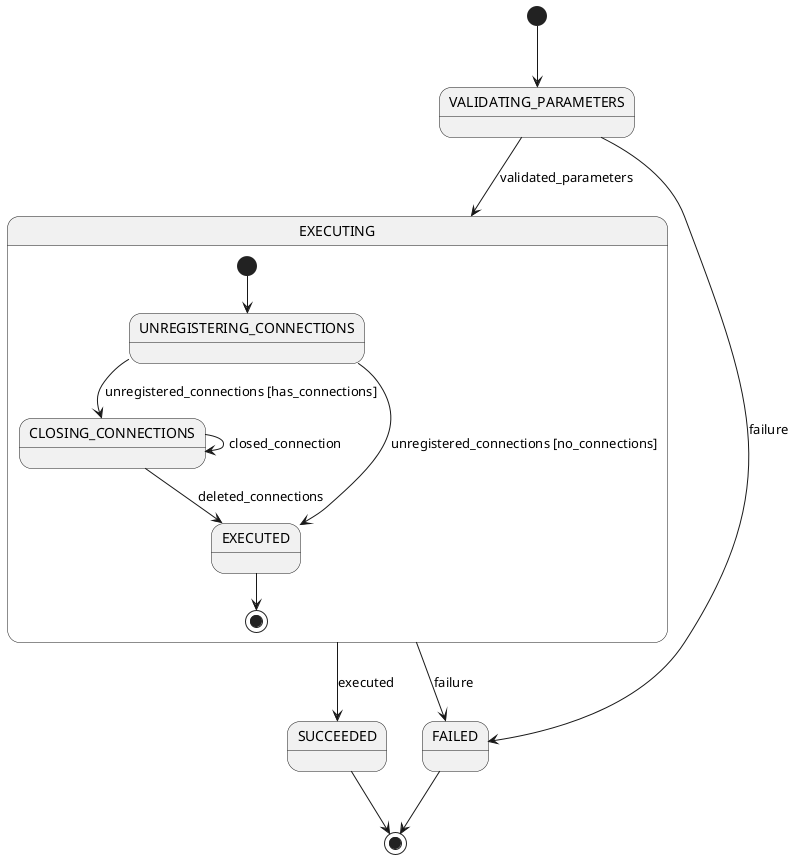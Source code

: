 @startuml
state EXECUTING {

[*] --> UNREGISTERING_CONNECTIONS
UNREGISTERING_CONNECTIONS --> CLOSING_CONNECTIONS : unregistered_connections [has_connections]
UNREGISTERING_CONNECTIONS --> EXECUTED : unregistered_connections [no_connections]
CLOSING_CONNECTIONS -> CLOSING_CONNECTIONS : closed_connection
CLOSING_CONNECTIONS --> EXECUTED : deleted_connections
EXECUTED --> [*]

}


[*] --> VALIDATING_PARAMETERS

VALIDATING_PARAMETERS --> FAILED : failure
VALIDATING_PARAMETERS --> EXECUTING : validated_parameters

EXECUTING --> FAILED : failure
EXECUTING --> SUCCEEDED : executed

SUCCEEDED --> [*]
FAILED --> [*]
@enduml